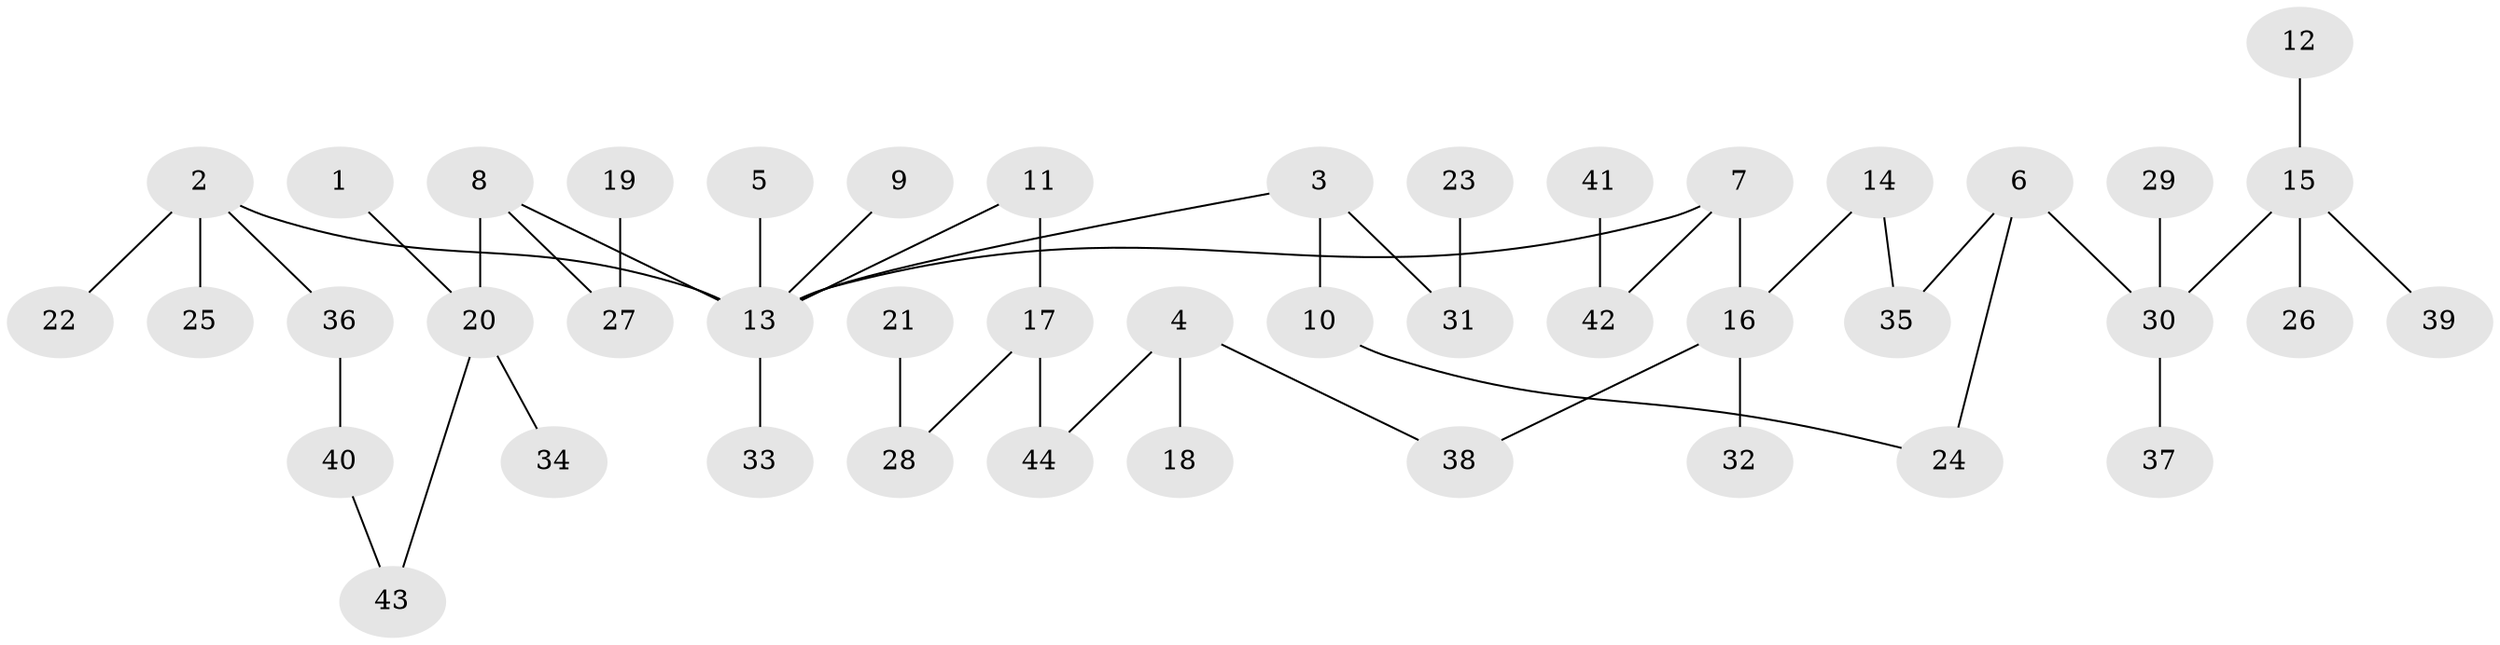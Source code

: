 // original degree distribution, {4: 0.08045977011494253, 10: 0.011494252873563218, 5: 0.04597701149425287, 6: 0.011494252873563218, 1: 0.4942528735632184, 3: 0.12643678160919541, 2: 0.22988505747126436}
// Generated by graph-tools (version 1.1) at 2025/01/03/09/25 03:01:09]
// undirected, 44 vertices, 46 edges
graph export_dot {
graph [start="1"]
  node [color=gray90,style=filled];
  1;
  2;
  3;
  4;
  5;
  6;
  7;
  8;
  9;
  10;
  11;
  12;
  13;
  14;
  15;
  16;
  17;
  18;
  19;
  20;
  21;
  22;
  23;
  24;
  25;
  26;
  27;
  28;
  29;
  30;
  31;
  32;
  33;
  34;
  35;
  36;
  37;
  38;
  39;
  40;
  41;
  42;
  43;
  44;
  1 -- 20 [weight=1.0];
  2 -- 13 [weight=1.0];
  2 -- 22 [weight=1.0];
  2 -- 25 [weight=1.0];
  2 -- 36 [weight=1.0];
  3 -- 10 [weight=1.0];
  3 -- 13 [weight=1.0];
  3 -- 31 [weight=2.0];
  4 -- 18 [weight=1.0];
  4 -- 38 [weight=1.0];
  4 -- 44 [weight=1.0];
  5 -- 13 [weight=1.0];
  6 -- 24 [weight=1.0];
  6 -- 30 [weight=1.0];
  6 -- 35 [weight=1.0];
  7 -- 13 [weight=1.0];
  7 -- 16 [weight=1.0];
  7 -- 42 [weight=1.0];
  8 -- 13 [weight=1.0];
  8 -- 20 [weight=1.0];
  8 -- 27 [weight=1.0];
  9 -- 13 [weight=1.0];
  10 -- 24 [weight=1.0];
  11 -- 13 [weight=1.0];
  11 -- 17 [weight=1.0];
  12 -- 15 [weight=1.0];
  13 -- 33 [weight=1.0];
  14 -- 16 [weight=1.0];
  14 -- 35 [weight=1.0];
  15 -- 26 [weight=1.0];
  15 -- 30 [weight=1.0];
  15 -- 39 [weight=1.0];
  16 -- 32 [weight=1.0];
  16 -- 38 [weight=1.0];
  17 -- 28 [weight=1.0];
  17 -- 44 [weight=1.0];
  19 -- 27 [weight=1.0];
  20 -- 34 [weight=1.0];
  20 -- 43 [weight=1.0];
  21 -- 28 [weight=1.0];
  23 -- 31 [weight=1.0];
  29 -- 30 [weight=1.0];
  30 -- 37 [weight=1.0];
  36 -- 40 [weight=1.0];
  40 -- 43 [weight=1.0];
  41 -- 42 [weight=1.0];
}
